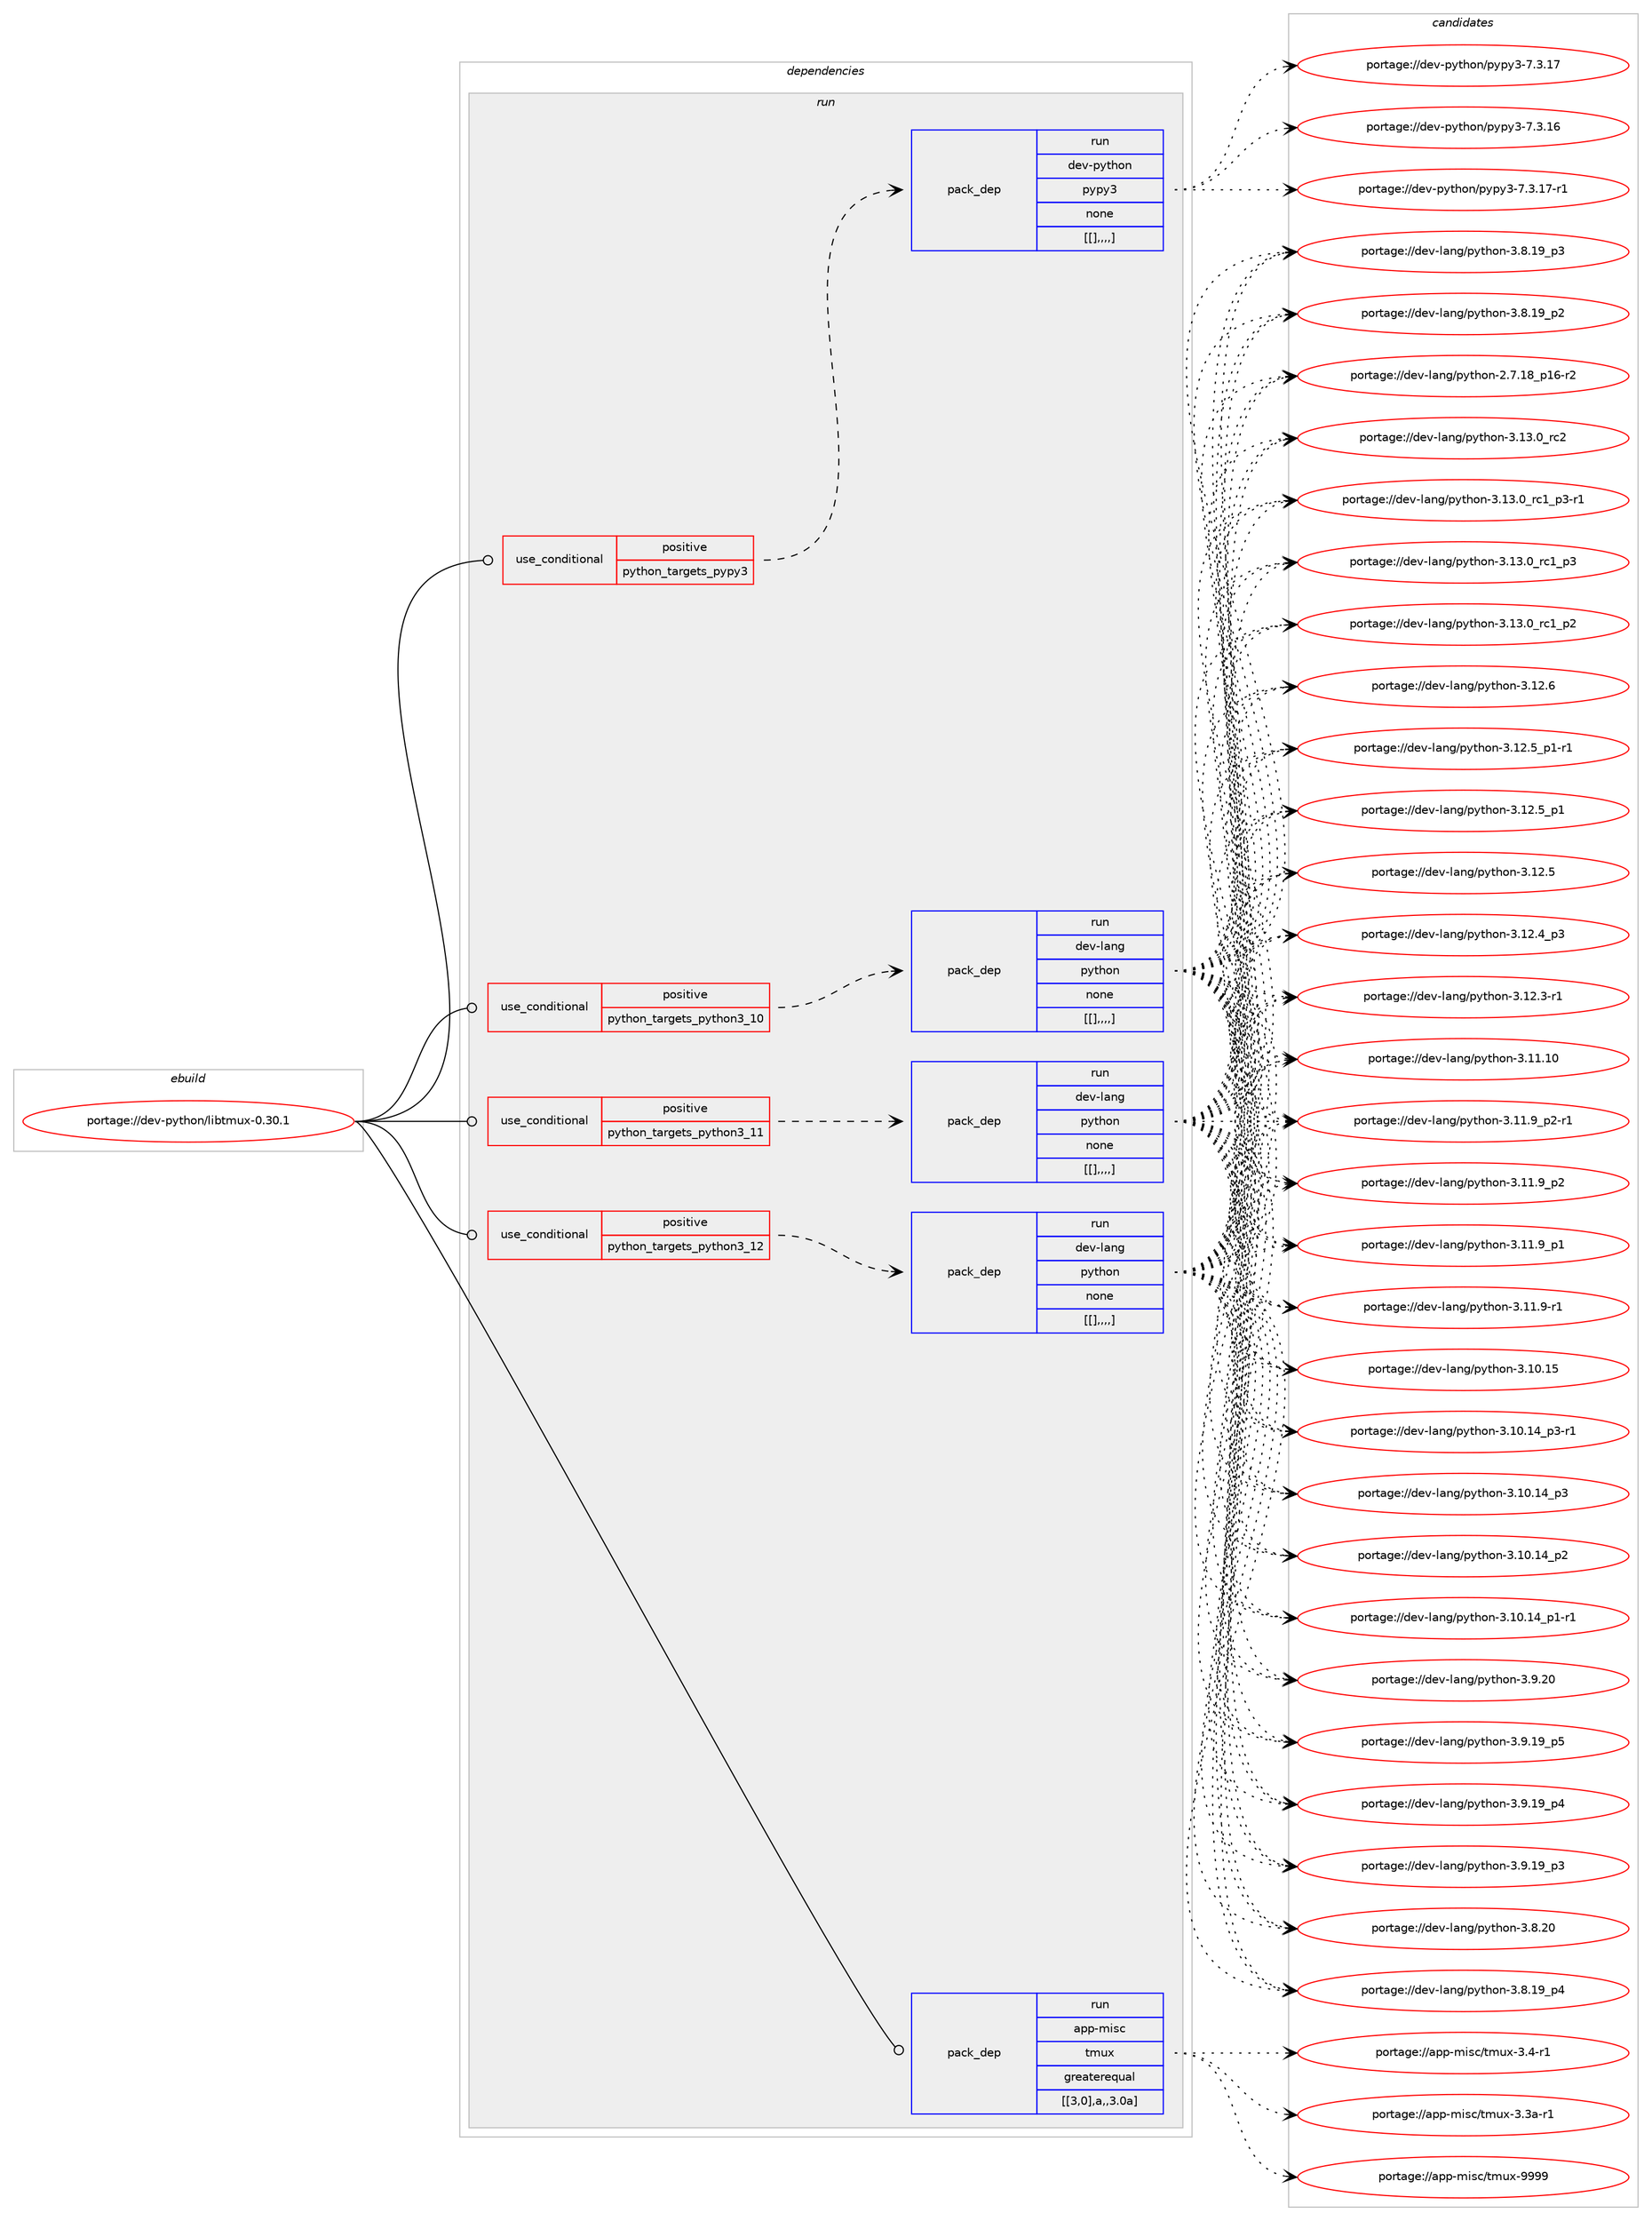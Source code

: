 digraph prolog {

# *************
# Graph options
# *************

newrank=true;
concentrate=true;
compound=true;
graph [rankdir=LR,fontname=Helvetica,fontsize=10,ranksep=1.5];#, ranksep=2.5, nodesep=0.2];
edge  [arrowhead=vee];
node  [fontname=Helvetica,fontsize=10];

# **********
# The ebuild
# **********

subgraph cluster_leftcol {
color=gray;
label=<<i>ebuild</i>>;
id [label="portage://dev-python/libtmux-0.30.1", color=red, width=4, href="../dev-python/libtmux-0.30.1.svg"];
}

# ****************
# The dependencies
# ****************

subgraph cluster_midcol {
color=gray;
label=<<i>dependencies</i>>;
subgraph cluster_compile {
fillcolor="#eeeeee";
style=filled;
label=<<i>compile</i>>;
}
subgraph cluster_compileandrun {
fillcolor="#eeeeee";
style=filled;
label=<<i>compile and run</i>>;
}
subgraph cluster_run {
fillcolor="#eeeeee";
style=filled;
label=<<i>run</i>>;
subgraph cond34894 {
dependency150966 [label=<<TABLE BORDER="0" CELLBORDER="1" CELLSPACING="0" CELLPADDING="4"><TR><TD ROWSPAN="3" CELLPADDING="10">use_conditional</TD></TR><TR><TD>positive</TD></TR><TR><TD>python_targets_pypy3</TD></TR></TABLE>>, shape=none, color=red];
subgraph pack114854 {
dependency150967 [label=<<TABLE BORDER="0" CELLBORDER="1" CELLSPACING="0" CELLPADDING="4" WIDTH="220"><TR><TD ROWSPAN="6" CELLPADDING="30">pack_dep</TD></TR><TR><TD WIDTH="110">run</TD></TR><TR><TD>dev-python</TD></TR><TR><TD>pypy3</TD></TR><TR><TD>none</TD></TR><TR><TD>[[],,,,]</TD></TR></TABLE>>, shape=none, color=blue];
}
dependency150966:e -> dependency150967:w [weight=20,style="dashed",arrowhead="vee"];
}
id:e -> dependency150966:w [weight=20,style="solid",arrowhead="odot"];
subgraph cond34895 {
dependency150968 [label=<<TABLE BORDER="0" CELLBORDER="1" CELLSPACING="0" CELLPADDING="4"><TR><TD ROWSPAN="3" CELLPADDING="10">use_conditional</TD></TR><TR><TD>positive</TD></TR><TR><TD>python_targets_python3_10</TD></TR></TABLE>>, shape=none, color=red];
subgraph pack114855 {
dependency150969 [label=<<TABLE BORDER="0" CELLBORDER="1" CELLSPACING="0" CELLPADDING="4" WIDTH="220"><TR><TD ROWSPAN="6" CELLPADDING="30">pack_dep</TD></TR><TR><TD WIDTH="110">run</TD></TR><TR><TD>dev-lang</TD></TR><TR><TD>python</TD></TR><TR><TD>none</TD></TR><TR><TD>[[],,,,]</TD></TR></TABLE>>, shape=none, color=blue];
}
dependency150968:e -> dependency150969:w [weight=20,style="dashed",arrowhead="vee"];
}
id:e -> dependency150968:w [weight=20,style="solid",arrowhead="odot"];
subgraph cond34896 {
dependency150970 [label=<<TABLE BORDER="0" CELLBORDER="1" CELLSPACING="0" CELLPADDING="4"><TR><TD ROWSPAN="3" CELLPADDING="10">use_conditional</TD></TR><TR><TD>positive</TD></TR><TR><TD>python_targets_python3_11</TD></TR></TABLE>>, shape=none, color=red];
subgraph pack114856 {
dependency150971 [label=<<TABLE BORDER="0" CELLBORDER="1" CELLSPACING="0" CELLPADDING="4" WIDTH="220"><TR><TD ROWSPAN="6" CELLPADDING="30">pack_dep</TD></TR><TR><TD WIDTH="110">run</TD></TR><TR><TD>dev-lang</TD></TR><TR><TD>python</TD></TR><TR><TD>none</TD></TR><TR><TD>[[],,,,]</TD></TR></TABLE>>, shape=none, color=blue];
}
dependency150970:e -> dependency150971:w [weight=20,style="dashed",arrowhead="vee"];
}
id:e -> dependency150970:w [weight=20,style="solid",arrowhead="odot"];
subgraph cond34897 {
dependency150972 [label=<<TABLE BORDER="0" CELLBORDER="1" CELLSPACING="0" CELLPADDING="4"><TR><TD ROWSPAN="3" CELLPADDING="10">use_conditional</TD></TR><TR><TD>positive</TD></TR><TR><TD>python_targets_python3_12</TD></TR></TABLE>>, shape=none, color=red];
subgraph pack114857 {
dependency150973 [label=<<TABLE BORDER="0" CELLBORDER="1" CELLSPACING="0" CELLPADDING="4" WIDTH="220"><TR><TD ROWSPAN="6" CELLPADDING="30">pack_dep</TD></TR><TR><TD WIDTH="110">run</TD></TR><TR><TD>dev-lang</TD></TR><TR><TD>python</TD></TR><TR><TD>none</TD></TR><TR><TD>[[],,,,]</TD></TR></TABLE>>, shape=none, color=blue];
}
dependency150972:e -> dependency150973:w [weight=20,style="dashed",arrowhead="vee"];
}
id:e -> dependency150972:w [weight=20,style="solid",arrowhead="odot"];
subgraph pack114858 {
dependency150974 [label=<<TABLE BORDER="0" CELLBORDER="1" CELLSPACING="0" CELLPADDING="4" WIDTH="220"><TR><TD ROWSPAN="6" CELLPADDING="30">pack_dep</TD></TR><TR><TD WIDTH="110">run</TD></TR><TR><TD>app-misc</TD></TR><TR><TD>tmux</TD></TR><TR><TD>greaterequal</TD></TR><TR><TD>[[3,0],a,,3.0a]</TD></TR></TABLE>>, shape=none, color=blue];
}
id:e -> dependency150974:w [weight=20,style="solid",arrowhead="odot"];
}
}

# **************
# The candidates
# **************

subgraph cluster_choices {
rank=same;
color=gray;
label=<<i>candidates</i>>;

subgraph choice114854 {
color=black;
nodesep=1;
choice100101118451121211161041111104711212111212151455546514649554511449 [label="portage://dev-python/pypy3-7.3.17-r1", color=red, width=4,href="../dev-python/pypy3-7.3.17-r1.svg"];
choice10010111845112121116104111110471121211121215145554651464955 [label="portage://dev-python/pypy3-7.3.17", color=red, width=4,href="../dev-python/pypy3-7.3.17.svg"];
choice10010111845112121116104111110471121211121215145554651464954 [label="portage://dev-python/pypy3-7.3.16", color=red, width=4,href="../dev-python/pypy3-7.3.16.svg"];
dependency150967:e -> choice100101118451121211161041111104711212111212151455546514649554511449:w [style=dotted,weight="100"];
dependency150967:e -> choice10010111845112121116104111110471121211121215145554651464955:w [style=dotted,weight="100"];
dependency150967:e -> choice10010111845112121116104111110471121211121215145554651464954:w [style=dotted,weight="100"];
}
subgraph choice114855 {
color=black;
nodesep=1;
choice10010111845108971101034711212111610411111045514649514648951149950 [label="portage://dev-lang/python-3.13.0_rc2", color=red, width=4,href="../dev-lang/python-3.13.0_rc2.svg"];
choice1001011184510897110103471121211161041111104551464951464895114994995112514511449 [label="portage://dev-lang/python-3.13.0_rc1_p3-r1", color=red, width=4,href="../dev-lang/python-3.13.0_rc1_p3-r1.svg"];
choice100101118451089711010347112121116104111110455146495146489511499499511251 [label="portage://dev-lang/python-3.13.0_rc1_p3", color=red, width=4,href="../dev-lang/python-3.13.0_rc1_p3.svg"];
choice100101118451089711010347112121116104111110455146495146489511499499511250 [label="portage://dev-lang/python-3.13.0_rc1_p2", color=red, width=4,href="../dev-lang/python-3.13.0_rc1_p2.svg"];
choice10010111845108971101034711212111610411111045514649504654 [label="portage://dev-lang/python-3.12.6", color=red, width=4,href="../dev-lang/python-3.12.6.svg"];
choice1001011184510897110103471121211161041111104551464950465395112494511449 [label="portage://dev-lang/python-3.12.5_p1-r1", color=red, width=4,href="../dev-lang/python-3.12.5_p1-r1.svg"];
choice100101118451089711010347112121116104111110455146495046539511249 [label="portage://dev-lang/python-3.12.5_p1", color=red, width=4,href="../dev-lang/python-3.12.5_p1.svg"];
choice10010111845108971101034711212111610411111045514649504653 [label="portage://dev-lang/python-3.12.5", color=red, width=4,href="../dev-lang/python-3.12.5.svg"];
choice100101118451089711010347112121116104111110455146495046529511251 [label="portage://dev-lang/python-3.12.4_p3", color=red, width=4,href="../dev-lang/python-3.12.4_p3.svg"];
choice100101118451089711010347112121116104111110455146495046514511449 [label="portage://dev-lang/python-3.12.3-r1", color=red, width=4,href="../dev-lang/python-3.12.3-r1.svg"];
choice1001011184510897110103471121211161041111104551464949464948 [label="portage://dev-lang/python-3.11.10", color=red, width=4,href="../dev-lang/python-3.11.10.svg"];
choice1001011184510897110103471121211161041111104551464949465795112504511449 [label="portage://dev-lang/python-3.11.9_p2-r1", color=red, width=4,href="../dev-lang/python-3.11.9_p2-r1.svg"];
choice100101118451089711010347112121116104111110455146494946579511250 [label="portage://dev-lang/python-3.11.9_p2", color=red, width=4,href="../dev-lang/python-3.11.9_p2.svg"];
choice100101118451089711010347112121116104111110455146494946579511249 [label="portage://dev-lang/python-3.11.9_p1", color=red, width=4,href="../dev-lang/python-3.11.9_p1.svg"];
choice100101118451089711010347112121116104111110455146494946574511449 [label="portage://dev-lang/python-3.11.9-r1", color=red, width=4,href="../dev-lang/python-3.11.9-r1.svg"];
choice1001011184510897110103471121211161041111104551464948464953 [label="portage://dev-lang/python-3.10.15", color=red, width=4,href="../dev-lang/python-3.10.15.svg"];
choice100101118451089711010347112121116104111110455146494846495295112514511449 [label="portage://dev-lang/python-3.10.14_p3-r1", color=red, width=4,href="../dev-lang/python-3.10.14_p3-r1.svg"];
choice10010111845108971101034711212111610411111045514649484649529511251 [label="portage://dev-lang/python-3.10.14_p3", color=red, width=4,href="../dev-lang/python-3.10.14_p3.svg"];
choice10010111845108971101034711212111610411111045514649484649529511250 [label="portage://dev-lang/python-3.10.14_p2", color=red, width=4,href="../dev-lang/python-3.10.14_p2.svg"];
choice100101118451089711010347112121116104111110455146494846495295112494511449 [label="portage://dev-lang/python-3.10.14_p1-r1", color=red, width=4,href="../dev-lang/python-3.10.14_p1-r1.svg"];
choice10010111845108971101034711212111610411111045514657465048 [label="portage://dev-lang/python-3.9.20", color=red, width=4,href="../dev-lang/python-3.9.20.svg"];
choice100101118451089711010347112121116104111110455146574649579511253 [label="portage://dev-lang/python-3.9.19_p5", color=red, width=4,href="../dev-lang/python-3.9.19_p5.svg"];
choice100101118451089711010347112121116104111110455146574649579511252 [label="portage://dev-lang/python-3.9.19_p4", color=red, width=4,href="../dev-lang/python-3.9.19_p4.svg"];
choice100101118451089711010347112121116104111110455146574649579511251 [label="portage://dev-lang/python-3.9.19_p3", color=red, width=4,href="../dev-lang/python-3.9.19_p3.svg"];
choice10010111845108971101034711212111610411111045514656465048 [label="portage://dev-lang/python-3.8.20", color=red, width=4,href="../dev-lang/python-3.8.20.svg"];
choice100101118451089711010347112121116104111110455146564649579511252 [label="portage://dev-lang/python-3.8.19_p4", color=red, width=4,href="../dev-lang/python-3.8.19_p4.svg"];
choice100101118451089711010347112121116104111110455146564649579511251 [label="portage://dev-lang/python-3.8.19_p3", color=red, width=4,href="../dev-lang/python-3.8.19_p3.svg"];
choice100101118451089711010347112121116104111110455146564649579511250 [label="portage://dev-lang/python-3.8.19_p2", color=red, width=4,href="../dev-lang/python-3.8.19_p2.svg"];
choice100101118451089711010347112121116104111110455046554649569511249544511450 [label="portage://dev-lang/python-2.7.18_p16-r2", color=red, width=4,href="../dev-lang/python-2.7.18_p16-r2.svg"];
dependency150969:e -> choice10010111845108971101034711212111610411111045514649514648951149950:w [style=dotted,weight="100"];
dependency150969:e -> choice1001011184510897110103471121211161041111104551464951464895114994995112514511449:w [style=dotted,weight="100"];
dependency150969:e -> choice100101118451089711010347112121116104111110455146495146489511499499511251:w [style=dotted,weight="100"];
dependency150969:e -> choice100101118451089711010347112121116104111110455146495146489511499499511250:w [style=dotted,weight="100"];
dependency150969:e -> choice10010111845108971101034711212111610411111045514649504654:w [style=dotted,weight="100"];
dependency150969:e -> choice1001011184510897110103471121211161041111104551464950465395112494511449:w [style=dotted,weight="100"];
dependency150969:e -> choice100101118451089711010347112121116104111110455146495046539511249:w [style=dotted,weight="100"];
dependency150969:e -> choice10010111845108971101034711212111610411111045514649504653:w [style=dotted,weight="100"];
dependency150969:e -> choice100101118451089711010347112121116104111110455146495046529511251:w [style=dotted,weight="100"];
dependency150969:e -> choice100101118451089711010347112121116104111110455146495046514511449:w [style=dotted,weight="100"];
dependency150969:e -> choice1001011184510897110103471121211161041111104551464949464948:w [style=dotted,weight="100"];
dependency150969:e -> choice1001011184510897110103471121211161041111104551464949465795112504511449:w [style=dotted,weight="100"];
dependency150969:e -> choice100101118451089711010347112121116104111110455146494946579511250:w [style=dotted,weight="100"];
dependency150969:e -> choice100101118451089711010347112121116104111110455146494946579511249:w [style=dotted,weight="100"];
dependency150969:e -> choice100101118451089711010347112121116104111110455146494946574511449:w [style=dotted,weight="100"];
dependency150969:e -> choice1001011184510897110103471121211161041111104551464948464953:w [style=dotted,weight="100"];
dependency150969:e -> choice100101118451089711010347112121116104111110455146494846495295112514511449:w [style=dotted,weight="100"];
dependency150969:e -> choice10010111845108971101034711212111610411111045514649484649529511251:w [style=dotted,weight="100"];
dependency150969:e -> choice10010111845108971101034711212111610411111045514649484649529511250:w [style=dotted,weight="100"];
dependency150969:e -> choice100101118451089711010347112121116104111110455146494846495295112494511449:w [style=dotted,weight="100"];
dependency150969:e -> choice10010111845108971101034711212111610411111045514657465048:w [style=dotted,weight="100"];
dependency150969:e -> choice100101118451089711010347112121116104111110455146574649579511253:w [style=dotted,weight="100"];
dependency150969:e -> choice100101118451089711010347112121116104111110455146574649579511252:w [style=dotted,weight="100"];
dependency150969:e -> choice100101118451089711010347112121116104111110455146574649579511251:w [style=dotted,weight="100"];
dependency150969:e -> choice10010111845108971101034711212111610411111045514656465048:w [style=dotted,weight="100"];
dependency150969:e -> choice100101118451089711010347112121116104111110455146564649579511252:w [style=dotted,weight="100"];
dependency150969:e -> choice100101118451089711010347112121116104111110455146564649579511251:w [style=dotted,weight="100"];
dependency150969:e -> choice100101118451089711010347112121116104111110455146564649579511250:w [style=dotted,weight="100"];
dependency150969:e -> choice100101118451089711010347112121116104111110455046554649569511249544511450:w [style=dotted,weight="100"];
}
subgraph choice114856 {
color=black;
nodesep=1;
choice10010111845108971101034711212111610411111045514649514648951149950 [label="portage://dev-lang/python-3.13.0_rc2", color=red, width=4,href="../dev-lang/python-3.13.0_rc2.svg"];
choice1001011184510897110103471121211161041111104551464951464895114994995112514511449 [label="portage://dev-lang/python-3.13.0_rc1_p3-r1", color=red, width=4,href="../dev-lang/python-3.13.0_rc1_p3-r1.svg"];
choice100101118451089711010347112121116104111110455146495146489511499499511251 [label="portage://dev-lang/python-3.13.0_rc1_p3", color=red, width=4,href="../dev-lang/python-3.13.0_rc1_p3.svg"];
choice100101118451089711010347112121116104111110455146495146489511499499511250 [label="portage://dev-lang/python-3.13.0_rc1_p2", color=red, width=4,href="../dev-lang/python-3.13.0_rc1_p2.svg"];
choice10010111845108971101034711212111610411111045514649504654 [label="portage://dev-lang/python-3.12.6", color=red, width=4,href="../dev-lang/python-3.12.6.svg"];
choice1001011184510897110103471121211161041111104551464950465395112494511449 [label="portage://dev-lang/python-3.12.5_p1-r1", color=red, width=4,href="../dev-lang/python-3.12.5_p1-r1.svg"];
choice100101118451089711010347112121116104111110455146495046539511249 [label="portage://dev-lang/python-3.12.5_p1", color=red, width=4,href="../dev-lang/python-3.12.5_p1.svg"];
choice10010111845108971101034711212111610411111045514649504653 [label="portage://dev-lang/python-3.12.5", color=red, width=4,href="../dev-lang/python-3.12.5.svg"];
choice100101118451089711010347112121116104111110455146495046529511251 [label="portage://dev-lang/python-3.12.4_p3", color=red, width=4,href="../dev-lang/python-3.12.4_p3.svg"];
choice100101118451089711010347112121116104111110455146495046514511449 [label="portage://dev-lang/python-3.12.3-r1", color=red, width=4,href="../dev-lang/python-3.12.3-r1.svg"];
choice1001011184510897110103471121211161041111104551464949464948 [label="portage://dev-lang/python-3.11.10", color=red, width=4,href="../dev-lang/python-3.11.10.svg"];
choice1001011184510897110103471121211161041111104551464949465795112504511449 [label="portage://dev-lang/python-3.11.9_p2-r1", color=red, width=4,href="../dev-lang/python-3.11.9_p2-r1.svg"];
choice100101118451089711010347112121116104111110455146494946579511250 [label="portage://dev-lang/python-3.11.9_p2", color=red, width=4,href="../dev-lang/python-3.11.9_p2.svg"];
choice100101118451089711010347112121116104111110455146494946579511249 [label="portage://dev-lang/python-3.11.9_p1", color=red, width=4,href="../dev-lang/python-3.11.9_p1.svg"];
choice100101118451089711010347112121116104111110455146494946574511449 [label="portage://dev-lang/python-3.11.9-r1", color=red, width=4,href="../dev-lang/python-3.11.9-r1.svg"];
choice1001011184510897110103471121211161041111104551464948464953 [label="portage://dev-lang/python-3.10.15", color=red, width=4,href="../dev-lang/python-3.10.15.svg"];
choice100101118451089711010347112121116104111110455146494846495295112514511449 [label="portage://dev-lang/python-3.10.14_p3-r1", color=red, width=4,href="../dev-lang/python-3.10.14_p3-r1.svg"];
choice10010111845108971101034711212111610411111045514649484649529511251 [label="portage://dev-lang/python-3.10.14_p3", color=red, width=4,href="../dev-lang/python-3.10.14_p3.svg"];
choice10010111845108971101034711212111610411111045514649484649529511250 [label="portage://dev-lang/python-3.10.14_p2", color=red, width=4,href="../dev-lang/python-3.10.14_p2.svg"];
choice100101118451089711010347112121116104111110455146494846495295112494511449 [label="portage://dev-lang/python-3.10.14_p1-r1", color=red, width=4,href="../dev-lang/python-3.10.14_p1-r1.svg"];
choice10010111845108971101034711212111610411111045514657465048 [label="portage://dev-lang/python-3.9.20", color=red, width=4,href="../dev-lang/python-3.9.20.svg"];
choice100101118451089711010347112121116104111110455146574649579511253 [label="portage://dev-lang/python-3.9.19_p5", color=red, width=4,href="../dev-lang/python-3.9.19_p5.svg"];
choice100101118451089711010347112121116104111110455146574649579511252 [label="portage://dev-lang/python-3.9.19_p4", color=red, width=4,href="../dev-lang/python-3.9.19_p4.svg"];
choice100101118451089711010347112121116104111110455146574649579511251 [label="portage://dev-lang/python-3.9.19_p3", color=red, width=4,href="../dev-lang/python-3.9.19_p3.svg"];
choice10010111845108971101034711212111610411111045514656465048 [label="portage://dev-lang/python-3.8.20", color=red, width=4,href="../dev-lang/python-3.8.20.svg"];
choice100101118451089711010347112121116104111110455146564649579511252 [label="portage://dev-lang/python-3.8.19_p4", color=red, width=4,href="../dev-lang/python-3.8.19_p4.svg"];
choice100101118451089711010347112121116104111110455146564649579511251 [label="portage://dev-lang/python-3.8.19_p3", color=red, width=4,href="../dev-lang/python-3.8.19_p3.svg"];
choice100101118451089711010347112121116104111110455146564649579511250 [label="portage://dev-lang/python-3.8.19_p2", color=red, width=4,href="../dev-lang/python-3.8.19_p2.svg"];
choice100101118451089711010347112121116104111110455046554649569511249544511450 [label="portage://dev-lang/python-2.7.18_p16-r2", color=red, width=4,href="../dev-lang/python-2.7.18_p16-r2.svg"];
dependency150971:e -> choice10010111845108971101034711212111610411111045514649514648951149950:w [style=dotted,weight="100"];
dependency150971:e -> choice1001011184510897110103471121211161041111104551464951464895114994995112514511449:w [style=dotted,weight="100"];
dependency150971:e -> choice100101118451089711010347112121116104111110455146495146489511499499511251:w [style=dotted,weight="100"];
dependency150971:e -> choice100101118451089711010347112121116104111110455146495146489511499499511250:w [style=dotted,weight="100"];
dependency150971:e -> choice10010111845108971101034711212111610411111045514649504654:w [style=dotted,weight="100"];
dependency150971:e -> choice1001011184510897110103471121211161041111104551464950465395112494511449:w [style=dotted,weight="100"];
dependency150971:e -> choice100101118451089711010347112121116104111110455146495046539511249:w [style=dotted,weight="100"];
dependency150971:e -> choice10010111845108971101034711212111610411111045514649504653:w [style=dotted,weight="100"];
dependency150971:e -> choice100101118451089711010347112121116104111110455146495046529511251:w [style=dotted,weight="100"];
dependency150971:e -> choice100101118451089711010347112121116104111110455146495046514511449:w [style=dotted,weight="100"];
dependency150971:e -> choice1001011184510897110103471121211161041111104551464949464948:w [style=dotted,weight="100"];
dependency150971:e -> choice1001011184510897110103471121211161041111104551464949465795112504511449:w [style=dotted,weight="100"];
dependency150971:e -> choice100101118451089711010347112121116104111110455146494946579511250:w [style=dotted,weight="100"];
dependency150971:e -> choice100101118451089711010347112121116104111110455146494946579511249:w [style=dotted,weight="100"];
dependency150971:e -> choice100101118451089711010347112121116104111110455146494946574511449:w [style=dotted,weight="100"];
dependency150971:e -> choice1001011184510897110103471121211161041111104551464948464953:w [style=dotted,weight="100"];
dependency150971:e -> choice100101118451089711010347112121116104111110455146494846495295112514511449:w [style=dotted,weight="100"];
dependency150971:e -> choice10010111845108971101034711212111610411111045514649484649529511251:w [style=dotted,weight="100"];
dependency150971:e -> choice10010111845108971101034711212111610411111045514649484649529511250:w [style=dotted,weight="100"];
dependency150971:e -> choice100101118451089711010347112121116104111110455146494846495295112494511449:w [style=dotted,weight="100"];
dependency150971:e -> choice10010111845108971101034711212111610411111045514657465048:w [style=dotted,weight="100"];
dependency150971:e -> choice100101118451089711010347112121116104111110455146574649579511253:w [style=dotted,weight="100"];
dependency150971:e -> choice100101118451089711010347112121116104111110455146574649579511252:w [style=dotted,weight="100"];
dependency150971:e -> choice100101118451089711010347112121116104111110455146574649579511251:w [style=dotted,weight="100"];
dependency150971:e -> choice10010111845108971101034711212111610411111045514656465048:w [style=dotted,weight="100"];
dependency150971:e -> choice100101118451089711010347112121116104111110455146564649579511252:w [style=dotted,weight="100"];
dependency150971:e -> choice100101118451089711010347112121116104111110455146564649579511251:w [style=dotted,weight="100"];
dependency150971:e -> choice100101118451089711010347112121116104111110455146564649579511250:w [style=dotted,weight="100"];
dependency150971:e -> choice100101118451089711010347112121116104111110455046554649569511249544511450:w [style=dotted,weight="100"];
}
subgraph choice114857 {
color=black;
nodesep=1;
choice10010111845108971101034711212111610411111045514649514648951149950 [label="portage://dev-lang/python-3.13.0_rc2", color=red, width=4,href="../dev-lang/python-3.13.0_rc2.svg"];
choice1001011184510897110103471121211161041111104551464951464895114994995112514511449 [label="portage://dev-lang/python-3.13.0_rc1_p3-r1", color=red, width=4,href="../dev-lang/python-3.13.0_rc1_p3-r1.svg"];
choice100101118451089711010347112121116104111110455146495146489511499499511251 [label="portage://dev-lang/python-3.13.0_rc1_p3", color=red, width=4,href="../dev-lang/python-3.13.0_rc1_p3.svg"];
choice100101118451089711010347112121116104111110455146495146489511499499511250 [label="portage://dev-lang/python-3.13.0_rc1_p2", color=red, width=4,href="../dev-lang/python-3.13.0_rc1_p2.svg"];
choice10010111845108971101034711212111610411111045514649504654 [label="portage://dev-lang/python-3.12.6", color=red, width=4,href="../dev-lang/python-3.12.6.svg"];
choice1001011184510897110103471121211161041111104551464950465395112494511449 [label="portage://dev-lang/python-3.12.5_p1-r1", color=red, width=4,href="../dev-lang/python-3.12.5_p1-r1.svg"];
choice100101118451089711010347112121116104111110455146495046539511249 [label="portage://dev-lang/python-3.12.5_p1", color=red, width=4,href="../dev-lang/python-3.12.5_p1.svg"];
choice10010111845108971101034711212111610411111045514649504653 [label="portage://dev-lang/python-3.12.5", color=red, width=4,href="../dev-lang/python-3.12.5.svg"];
choice100101118451089711010347112121116104111110455146495046529511251 [label="portage://dev-lang/python-3.12.4_p3", color=red, width=4,href="../dev-lang/python-3.12.4_p3.svg"];
choice100101118451089711010347112121116104111110455146495046514511449 [label="portage://dev-lang/python-3.12.3-r1", color=red, width=4,href="../dev-lang/python-3.12.3-r1.svg"];
choice1001011184510897110103471121211161041111104551464949464948 [label="portage://dev-lang/python-3.11.10", color=red, width=4,href="../dev-lang/python-3.11.10.svg"];
choice1001011184510897110103471121211161041111104551464949465795112504511449 [label="portage://dev-lang/python-3.11.9_p2-r1", color=red, width=4,href="../dev-lang/python-3.11.9_p2-r1.svg"];
choice100101118451089711010347112121116104111110455146494946579511250 [label="portage://dev-lang/python-3.11.9_p2", color=red, width=4,href="../dev-lang/python-3.11.9_p2.svg"];
choice100101118451089711010347112121116104111110455146494946579511249 [label="portage://dev-lang/python-3.11.9_p1", color=red, width=4,href="../dev-lang/python-3.11.9_p1.svg"];
choice100101118451089711010347112121116104111110455146494946574511449 [label="portage://dev-lang/python-3.11.9-r1", color=red, width=4,href="../dev-lang/python-3.11.9-r1.svg"];
choice1001011184510897110103471121211161041111104551464948464953 [label="portage://dev-lang/python-3.10.15", color=red, width=4,href="../dev-lang/python-3.10.15.svg"];
choice100101118451089711010347112121116104111110455146494846495295112514511449 [label="portage://dev-lang/python-3.10.14_p3-r1", color=red, width=4,href="../dev-lang/python-3.10.14_p3-r1.svg"];
choice10010111845108971101034711212111610411111045514649484649529511251 [label="portage://dev-lang/python-3.10.14_p3", color=red, width=4,href="../dev-lang/python-3.10.14_p3.svg"];
choice10010111845108971101034711212111610411111045514649484649529511250 [label="portage://dev-lang/python-3.10.14_p2", color=red, width=4,href="../dev-lang/python-3.10.14_p2.svg"];
choice100101118451089711010347112121116104111110455146494846495295112494511449 [label="portage://dev-lang/python-3.10.14_p1-r1", color=red, width=4,href="../dev-lang/python-3.10.14_p1-r1.svg"];
choice10010111845108971101034711212111610411111045514657465048 [label="portage://dev-lang/python-3.9.20", color=red, width=4,href="../dev-lang/python-3.9.20.svg"];
choice100101118451089711010347112121116104111110455146574649579511253 [label="portage://dev-lang/python-3.9.19_p5", color=red, width=4,href="../dev-lang/python-3.9.19_p5.svg"];
choice100101118451089711010347112121116104111110455146574649579511252 [label="portage://dev-lang/python-3.9.19_p4", color=red, width=4,href="../dev-lang/python-3.9.19_p4.svg"];
choice100101118451089711010347112121116104111110455146574649579511251 [label="portage://dev-lang/python-3.9.19_p3", color=red, width=4,href="../dev-lang/python-3.9.19_p3.svg"];
choice10010111845108971101034711212111610411111045514656465048 [label="portage://dev-lang/python-3.8.20", color=red, width=4,href="../dev-lang/python-3.8.20.svg"];
choice100101118451089711010347112121116104111110455146564649579511252 [label="portage://dev-lang/python-3.8.19_p4", color=red, width=4,href="../dev-lang/python-3.8.19_p4.svg"];
choice100101118451089711010347112121116104111110455146564649579511251 [label="portage://dev-lang/python-3.8.19_p3", color=red, width=4,href="../dev-lang/python-3.8.19_p3.svg"];
choice100101118451089711010347112121116104111110455146564649579511250 [label="portage://dev-lang/python-3.8.19_p2", color=red, width=4,href="../dev-lang/python-3.8.19_p2.svg"];
choice100101118451089711010347112121116104111110455046554649569511249544511450 [label="portage://dev-lang/python-2.7.18_p16-r2", color=red, width=4,href="../dev-lang/python-2.7.18_p16-r2.svg"];
dependency150973:e -> choice10010111845108971101034711212111610411111045514649514648951149950:w [style=dotted,weight="100"];
dependency150973:e -> choice1001011184510897110103471121211161041111104551464951464895114994995112514511449:w [style=dotted,weight="100"];
dependency150973:e -> choice100101118451089711010347112121116104111110455146495146489511499499511251:w [style=dotted,weight="100"];
dependency150973:e -> choice100101118451089711010347112121116104111110455146495146489511499499511250:w [style=dotted,weight="100"];
dependency150973:e -> choice10010111845108971101034711212111610411111045514649504654:w [style=dotted,weight="100"];
dependency150973:e -> choice1001011184510897110103471121211161041111104551464950465395112494511449:w [style=dotted,weight="100"];
dependency150973:e -> choice100101118451089711010347112121116104111110455146495046539511249:w [style=dotted,weight="100"];
dependency150973:e -> choice10010111845108971101034711212111610411111045514649504653:w [style=dotted,weight="100"];
dependency150973:e -> choice100101118451089711010347112121116104111110455146495046529511251:w [style=dotted,weight="100"];
dependency150973:e -> choice100101118451089711010347112121116104111110455146495046514511449:w [style=dotted,weight="100"];
dependency150973:e -> choice1001011184510897110103471121211161041111104551464949464948:w [style=dotted,weight="100"];
dependency150973:e -> choice1001011184510897110103471121211161041111104551464949465795112504511449:w [style=dotted,weight="100"];
dependency150973:e -> choice100101118451089711010347112121116104111110455146494946579511250:w [style=dotted,weight="100"];
dependency150973:e -> choice100101118451089711010347112121116104111110455146494946579511249:w [style=dotted,weight="100"];
dependency150973:e -> choice100101118451089711010347112121116104111110455146494946574511449:w [style=dotted,weight="100"];
dependency150973:e -> choice1001011184510897110103471121211161041111104551464948464953:w [style=dotted,weight="100"];
dependency150973:e -> choice100101118451089711010347112121116104111110455146494846495295112514511449:w [style=dotted,weight="100"];
dependency150973:e -> choice10010111845108971101034711212111610411111045514649484649529511251:w [style=dotted,weight="100"];
dependency150973:e -> choice10010111845108971101034711212111610411111045514649484649529511250:w [style=dotted,weight="100"];
dependency150973:e -> choice100101118451089711010347112121116104111110455146494846495295112494511449:w [style=dotted,weight="100"];
dependency150973:e -> choice10010111845108971101034711212111610411111045514657465048:w [style=dotted,weight="100"];
dependency150973:e -> choice100101118451089711010347112121116104111110455146574649579511253:w [style=dotted,weight="100"];
dependency150973:e -> choice100101118451089711010347112121116104111110455146574649579511252:w [style=dotted,weight="100"];
dependency150973:e -> choice100101118451089711010347112121116104111110455146574649579511251:w [style=dotted,weight="100"];
dependency150973:e -> choice10010111845108971101034711212111610411111045514656465048:w [style=dotted,weight="100"];
dependency150973:e -> choice100101118451089711010347112121116104111110455146564649579511252:w [style=dotted,weight="100"];
dependency150973:e -> choice100101118451089711010347112121116104111110455146564649579511251:w [style=dotted,weight="100"];
dependency150973:e -> choice100101118451089711010347112121116104111110455146564649579511250:w [style=dotted,weight="100"];
dependency150973:e -> choice100101118451089711010347112121116104111110455046554649569511249544511450:w [style=dotted,weight="100"];
}
subgraph choice114858 {
color=black;
nodesep=1;
choice971121124510910511599471161091171204557575757 [label="portage://app-misc/tmux-9999", color=red, width=4,href="../app-misc/tmux-9999.svg"];
choice97112112451091051159947116109117120455146524511449 [label="portage://app-misc/tmux-3.4-r1", color=red, width=4,href="../app-misc/tmux-3.4-r1.svg"];
choice9711211245109105115994711610911712045514651974511449 [label="portage://app-misc/tmux-3.3a-r1", color=red, width=4,href="../app-misc/tmux-3.3a-r1.svg"];
dependency150974:e -> choice971121124510910511599471161091171204557575757:w [style=dotted,weight="100"];
dependency150974:e -> choice97112112451091051159947116109117120455146524511449:w [style=dotted,weight="100"];
dependency150974:e -> choice9711211245109105115994711610911712045514651974511449:w [style=dotted,weight="100"];
}
}

}
